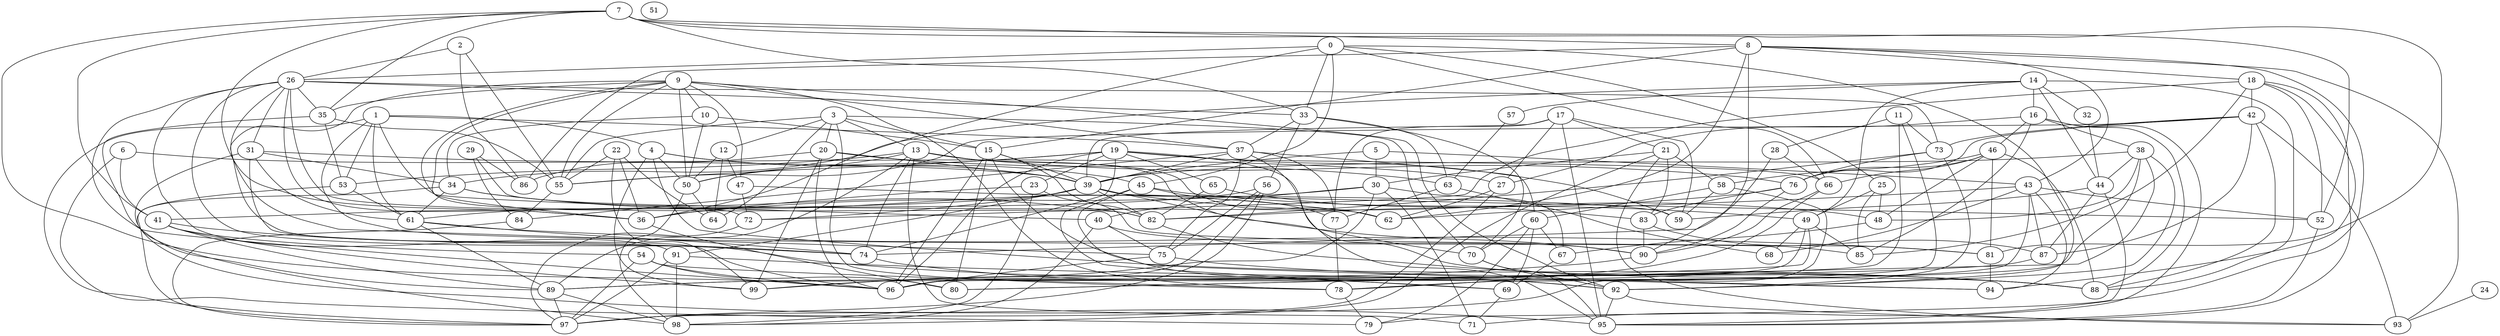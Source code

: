 strict graph "gnp_random_graph(100,0.06)" {
0;
1;
2;
3;
4;
5;
6;
7;
8;
9;
10;
11;
12;
13;
14;
15;
16;
17;
18;
19;
20;
21;
22;
23;
24;
25;
26;
27;
28;
29;
30;
31;
32;
33;
34;
35;
36;
37;
38;
39;
40;
41;
42;
43;
44;
45;
46;
47;
48;
49;
50;
51;
52;
53;
54;
55;
56;
57;
58;
59;
60;
61;
62;
63;
64;
65;
66;
67;
68;
69;
70;
71;
72;
73;
74;
75;
76;
77;
78;
79;
80;
81;
82;
83;
84;
85;
86;
87;
88;
89;
90;
91;
92;
93;
94;
95;
96;
97;
98;
99;
0 -- 33  [is_available=True, prob="0.118086948698"];
0 -- 66  [is_available=True, prob="0.405600679048"];
0 -- 36  [is_available=True, prob="1.0"];
0 -- 45  [is_available=True, prob="0.14558931659"];
0 -- 25  [is_available=True, prob="0.720146463236"];
0 -- 26  [is_available=True, prob="1.0"];
0 -- 92  [is_available=True, prob="0.380912569424"];
1 -- 97  [is_available=True, prob="1.0"];
1 -- 4  [is_available=True, prob="0.0961966508141"];
1 -- 37  [is_available=True, prob="0.966932098315"];
1 -- 40  [is_available=True, prob="0.879714401566"];
1 -- 85  [is_available=True, prob="0.494806268769"];
1 -- 61  [is_available=True, prob="1.0"];
1 -- 53  [is_available=True, prob="1.0"];
2 -- 26  [is_available=True, prob="0.742866641683"];
2 -- 86  [is_available=True, prob="0.554345378711"];
2 -- 55  [is_available=True, prob="0.645269462014"];
3 -- 64  [is_available=True, prob="0.379824275136"];
3 -- 70  [is_available=True, prob="0.913050768327"];
3 -- 12  [is_available=True, prob="1.0"];
3 -- 13  [is_available=True, prob="1.0"];
3 -- 78  [is_available=True, prob="0.707621961647"];
3 -- 15  [is_available=True, prob="0.086527511024"];
3 -- 20  [is_available=True, prob="0.172329274795"];
3 -- 55  [is_available=True, prob="0.17151630203"];
4 -- 99  [is_available=True, prob="0.389929575237"];
4 -- 39  [is_available=True, prob="0.20793719833"];
4 -- 45  [is_available=True, prob="1.0"];
4 -- 50  [is_available=True, prob="0.723130509336"];
4 -- 88  [is_available=True, prob="0.61650408637"];
5 -- 43  [is_available=True, prob="0.764202896485"];
5 -- 30  [is_available=True, prob="1.0"];
5 -- 39  [is_available=True, prob="0.300025464448"];
6 -- 41  [is_available=True, prob="0.190408480202"];
6 -- 27  [is_available=True, prob="0.998426200225"];
6 -- 79  [is_available=True, prob="0.946602746952"];
7 -- 96  [is_available=True, prob="0.144557330305"];
7 -- 33  [is_available=True, prob="0.385252129309"];
7 -- 35  [is_available=True, prob="0.777015220339"];
7 -- 36  [is_available=True, prob="1.0"];
7 -- 8  [is_available=True, prob="1.0"];
7 -- 41  [is_available=True, prob="1.0"];
7 -- 81  [is_available=True, prob="0.304558800428"];
7 -- 52  [is_available=True, prob="1.0"];
8 -- 71  [is_available=True, prob="0.798913266112"];
8 -- 43  [is_available=True, prob="0.503414903313"];
8 -- 15  [is_available=True, prob="1.0"];
8 -- 18  [is_available=True, prob="0.716503162702"];
8 -- 86  [is_available=True, prob="0.508475527777"];
8 -- 90  [is_available=True, prob="1.0"];
8 -- 93  [is_available=True, prob="0.483806941508"];
8 -- 62  [is_available=True, prob="0.620213246816"];
9 -- 96  [is_available=True, prob="1.0"];
9 -- 35  [is_available=True, prob="0.331928602437"];
9 -- 36  [is_available=True, prob="0.952952186744"];
9 -- 37  [is_available=True, prob="0.863022057069"];
9 -- 72  [is_available=True, prob="0.914955975693"];
9 -- 10  [is_available=True, prob="1.0"];
9 -- 78  [is_available=True, prob="0.528775160239"];
9 -- 47  [is_available=True, prob="0.559774835174"];
9 -- 50  [is_available=True, prob="1.0"];
9 -- 55  [is_available=True, prob="1.0"];
9 -- 92  [is_available=True, prob="1.0"];
10 -- 34  [is_available=True, prob="1.0"];
10 -- 50  [is_available=True, prob="0.235956621508"];
10 -- 15  [is_available=True, prob="0.852405829148"];
11 -- 73  [is_available=True, prob="0.00135692255711"];
11 -- 28  [is_available=True, prob="1.0"];
11 -- 78  [is_available=True, prob="1.0"];
11 -- 89  [is_available=True, prob="1.0"];
12 -- 64  [is_available=True, prob="0.788784211357"];
12 -- 50  [is_available=True, prob="0.170347420219"];
12 -- 47  [is_available=True, prob="0.51080731112"];
13 -- 70  [is_available=True, prob="1.0"];
13 -- 71  [is_available=True, prob="0.746524692627"];
13 -- 74  [is_available=True, prob="0.420246429202"];
13 -- 76  [is_available=True, prob="0.680178687598"];
13 -- 50  [is_available=True, prob="1.0"];
13 -- 53  [is_available=True, prob="1.0"];
13 -- 89  [is_available=True, prob="0.35596079997"];
13 -- 62  [is_available=True, prob="0.157016814932"];
14 -- 32  [is_available=True, prob="0.677976663795"];
14 -- 34  [is_available=True, prob="0.374737240974"];
14 -- 44  [is_available=True, prob="0.817407068545"];
14 -- 16  [is_available=True, prob="0.930405029056"];
14 -- 49  [is_available=True, prob="1.0"];
14 -- 88  [is_available=True, prob="0.557697873241"];
14 -- 57  [is_available=True, prob="0.0700230761807"];
15 -- 96  [is_available=True, prob="0.986909179965"];
15 -- 39  [is_available=True, prob="0.358759695363"];
15 -- 80  [is_available=True, prob="0.436211682292"];
15 -- 82  [is_available=True, prob="1.0"];
15 -- 94  [is_available=True, prob="0.434101374968"];
16 -- 38  [is_available=True, prob="0.234952977608"];
16 -- 95  [is_available=True, prob="0.443153091246"];
16 -- 46  [is_available=True, prob="0.691295358742"];
16 -- 88  [is_available=True, prob="0.905554231105"];
16 -- 27  [is_available=True, prob="0.000982703097926"];
16 -- 85  [is_available=True, prob="0.327704942606"];
17 -- 27  [is_available=True, prob="0.508436997202"];
17 -- 39  [is_available=True, prob="0.345175634563"];
17 -- 77  [is_available=True, prob="0.899313139315"];
17 -- 21  [is_available=True, prob="0.934613412203"];
17 -- 59  [is_available=True, prob="0.549099382665"];
17 -- 95  [is_available=True, prob="0.922739493872"];
18 -- 42  [is_available=True, prob="0.692481415477"];
18 -- 72  [is_available=True, prob="1.0"];
18 -- 52  [is_available=True, prob="0.733431240631"];
18 -- 85  [is_available=True, prob="0.88752113542"];
18 -- 94  [is_available=True, prob="0.118918759617"];
18 -- 95  [is_available=True, prob="0.202548395208"];
19 -- 96  [is_available=True, prob="1.0"];
19 -- 65  [is_available=True, prob="0.928725602112"];
19 -- 66  [is_available=True, prob="1.0"];
19 -- 74  [is_available=True, prob="0.871550465481"];
19 -- 23  [is_available=True, prob="1.0"];
19 -- 50  [is_available=True, prob="0.866797377781"];
19 -- 55  [is_available=True, prob="0.513019716433"];
19 -- 88  [is_available=True, prob="0.191583298744"];
19 -- 59  [is_available=True, prob="1.0"];
20 -- 96  [is_available=True, prob="1.0"];
20 -- 39  [is_available=True, prob="0.836252076463"];
20 -- 99  [is_available=True, prob="0.545492140563"];
20 -- 86  [is_available=True, prob="0.154741686157"];
20 -- 63  [is_available=True, prob="0.0113619431887"];
21 -- 98  [is_available=True, prob="0.135483589044"];
21 -- 83  [is_available=True, prob="0.800659694522"];
21 -- 58  [is_available=True, prob="1.0"];
21 -- 93  [is_available=True, prob="0.637820625643"];
21 -- 30  [is_available=True, prob="0.707479197925"];
22 -- 64  [is_available=True, prob="1.0"];
22 -- 99  [is_available=True, prob="1.0"];
22 -- 36  [is_available=True, prob="0.335687758863"];
22 -- 55  [is_available=True, prob="0.801389654636"];
23 -- 81  [is_available=True, prob="0.526966587284"];
23 -- 98  [is_available=True, prob="0.783484534418"];
23 -- 36  [is_available=True, prob="1.0"];
24 -- 93  [is_available=True, prob="0.184726276974"];
25 -- 48  [is_available=True, prob="0.839988121923"];
25 -- 85  [is_available=True, prob="0.948204128803"];
25 -- 49  [is_available=True, prob="0.57621686125"];
26 -- 33  [is_available=True, prob="0.248192116512"];
26 -- 35  [is_available=True, prob="0.859238799731"];
26 -- 36  [is_available=True, prob="0.350099596277"];
26 -- 73  [is_available=True, prob="0.42695733703"];
26 -- 74  [is_available=True, prob="0.312142389452"];
26 -- 75  [is_available=True, prob="0.657491657622"];
26 -- 96  [is_available=True, prob="0.56687066475"];
26 -- 82  [is_available=True, prob="0.672486639454"];
26 -- 91  [is_available=True, prob="0.671752115927"];
26 -- 31  [is_available=True, prob="1.0"];
27 -- 62  [is_available=True, prob="0.253578420875"];
27 -- 97  [is_available=True, prob="0.271976604661"];
28 -- 66  [is_available=True, prob="0.0798547857629"];
28 -- 74  [is_available=True, prob="1.0"];
29 -- 84  [is_available=True, prob="1.0"];
29 -- 86  [is_available=True, prob="0.19600933712"];
29 -- 62  [is_available=True, prob="0.589096777899"];
30 -- 67  [is_available=True, prob="0.110264635356"];
30 -- 36  [is_available=True, prob="0.549597146969"];
30 -- 71  [is_available=True, prob="0.248432720721"];
30 -- 40  [is_available=True, prob="0.445778022944"];
30 -- 99  [is_available=True, prob="1.0"];
31 -- 34  [is_available=True, prob="0.267913555817"];
31 -- 69  [is_available=True, prob="0.39690868516"];
31 -- 39  [is_available=True, prob="1.0"];
31 -- 61  [is_available=True, prob="0.350143278577"];
31 -- 95  [is_available=True, prob="1.0"];
32 -- 44  [is_available=True, prob="0.418355355467"];
33 -- 37  [is_available=True, prob="0.138719381272"];
33 -- 70  [is_available=True, prob="0.235167621004"];
33 -- 56  [is_available=True, prob="0.990205829536"];
33 -- 63  [is_available=True, prob="1.0"];
34 -- 97  [is_available=True, prob="0.24217342341"];
34 -- 82  [is_available=True, prob="0.892150108437"];
34 -- 61  [is_available=True, prob="0.941487758492"];
34 -- 62  [is_available=True, prob="0.497037542754"];
35 -- 53  [is_available=True, prob="0.256457550439"];
35 -- 55  [is_available=True, prob="0.978772998599"];
35 -- 89  [is_available=True, prob="1.0"];
36 -- 80  [is_available=True, prob="1.0"];
37 -- 39  [is_available=True, prob="0.0324477697227"];
37 -- 75  [is_available=True, prob="0.604765394771"];
37 -- 77  [is_available=True, prob="0.783628386097"];
37 -- 84  [is_available=True, prob="1.0"];
37 -- 60  [is_available=True, prob="0.768935451858"];
37 -- 95  [is_available=True, prob="0.0690089083492"];
38 -- 96  [is_available=True, prob="0.927390697689"];
38 -- 48  [is_available=True, prob="0.0734136142291"];
38 -- 39  [is_available=True, prob="0.628268818029"];
38 -- 80  [is_available=True, prob="0.774575583769"];
38 -- 44  [is_available=True, prob="0.64218443523"];
38 -- 92  [is_available=True, prob="0.164762443685"];
39 -- 72  [is_available=True, prob="0.698730425785"];
39 -- 41  [is_available=True, prob="0.116994346097"];
39 -- 48  [is_available=True, prob="0.364351397392"];
39 -- 82  [is_available=True, prob="0.343925302444"];
39 -- 52  [is_available=True, prob="0.577782646606"];
39 -- 90  [is_available=True, prob="0.839612503419"];
39 -- 91  [is_available=True, prob="0.505524218908"];
40 -- 90  [is_available=True, prob="0.318446272082"];
40 -- 75  [is_available=True, prob="1.0"];
40 -- 98  [is_available=True, prob="0.345831129351"];
41 -- 99  [is_available=True, prob="0.577210067983"];
41 -- 74  [is_available=True, prob="0.113688022154"];
41 -- 54  [is_available=True, prob="0.477186595554"];
41 -- 89  [is_available=True, prob="1.0"];
42 -- 73  [is_available=True, prob="1.0"];
42 -- 55  [is_available=True, prob="0.941319007867"];
42 -- 76  [is_available=True, prob="0.809094078068"];
42 -- 87  [is_available=True, prob="1.0"];
42 -- 88  [is_available=True, prob="0.821010893833"];
42 -- 93  [is_available=True, prob="0.704930983956"];
43 -- 68  [is_available=True, prob="0.498984023133"];
43 -- 78  [is_available=True, prob="1.0"];
43 -- 52  [is_available=True, prob="1.0"];
43 -- 94  [is_available=True, prob="1.0"];
43 -- 87  [is_available=True, prob="1.0"];
43 -- 62  [is_available=True, prob="0.403874943274"];
44 -- 79  [is_available=True, prob="1.0"];
44 -- 87  [is_available=True, prob="0.826117396059"];
44 -- 59  [is_available=True, prob="0.160637741478"];
45 -- 69  [is_available=True, prob="0.819451593222"];
45 -- 77  [is_available=True, prob="0.432357517337"];
45 -- 49  [is_available=True, prob="1.0"];
45 -- 92  [is_available=True, prob="0.14744216201"];
46 -- 48  [is_available=True, prob="1.0"];
46 -- 66  [is_available=True, prob="0.202069921015"];
46 -- 76  [is_available=True, prob="0.780578840241"];
46 -- 81  [is_available=True, prob="1.0"];
46 -- 88  [is_available=True, prob="0.397753404502"];
46 -- 58  [is_available=True, prob="0.440561759314"];
47 -- 72  [is_available=True, prob="1.0"];
47 -- 59  [is_available=True, prob="1.0"];
48 -- 67  [is_available=True, prob="1.0"];
49 -- 96  [is_available=True, prob="0.178740323396"];
49 -- 68  [is_available=True, prob="1.0"];
49 -- 80  [is_available=True, prob="0.155443511717"];
49 -- 85  [is_available=True, prob="0.46545863037"];
50 -- 64  [is_available=True, prob="1.0"];
50 -- 98  [is_available=True, prob="0.944743925791"];
52 -- 95  [is_available=True, prob="0.753155717211"];
53 -- 98  [is_available=True, prob="0.377627461251"];
53 -- 61  [is_available=True, prob="0.558440265087"];
54 -- 80  [is_available=True, prob="1.0"];
54 -- 97  [is_available=True, prob="0.958650625226"];
54 -- 78  [is_available=True, prob="0.708988397925"];
54 -- 96  [is_available=True, prob="0.252075441119"];
55 -- 84  [is_available=True, prob="0.78093415772"];
56 -- 96  [is_available=True, prob="0.71783639426"];
56 -- 75  [is_available=True, prob="0.848003832804"];
56 -- 61  [is_available=True, prob="0.708132598995"];
56 -- 97  [is_available=True, prob="1.0"];
57 -- 63  [is_available=True, prob="0.0659334142212"];
58 -- 97  [is_available=True, prob="1.0"];
58 -- 59  [is_available=True, prob="0.878437087624"];
58 -- 60  [is_available=True, prob="1.0"];
60 -- 67  [is_available=True, prob="0.898532605979"];
60 -- 70  [is_available=True, prob="0.930440169487"];
60 -- 79  [is_available=True, prob="0.944638222867"];
60 -- 69  [is_available=True, prob="1.0"];
61 -- 74  [is_available=True, prob="0.0203969234094"];
61 -- 81  [is_available=True, prob="1.0"];
61 -- 89  [is_available=True, prob="1.0"];
63 -- 68  [is_available=True, prob="0.695060607397"];
63 -- 77  [is_available=True, prob="0.232885007079"];
65 -- 83  [is_available=True, prob="0.227584267677"];
65 -- 82  [is_available=True, prob="1.0"];
66 -- 78  [is_available=True, prob="0.746688736543"];
66 -- 90  [is_available=True, prob="0.442660210882"];
67 -- 69  [is_available=True, prob="0.201342828009"];
69 -- 71  [is_available=True, prob="1.0"];
70 -- 92  [is_available=True, prob="0.364960069983"];
70 -- 95  [is_available=True, prob="0.940171799855"];
72 -- 97  [is_available=True, prob="0.0661532837027"];
73 -- 76  [is_available=True, prob="1.0"];
73 -- 82  [is_available=True, prob="0.853916867859"];
73 -- 92  [is_available=True, prob="0.424963513983"];
74 -- 92  [is_available=True, prob="0.759108985897"];
75 -- 96  [is_available=True, prob="0.154260162457"];
75 -- 88  [is_available=True, prob="1.0"];
76 -- 82  [is_available=True, prob="0.683902093028"];
76 -- 83  [is_available=True, prob="0.0495473360031"];
76 -- 90  [is_available=True, prob="0.456456427792"];
77 -- 78  [is_available=True, prob="0.0538812301534"];
78 -- 79  [is_available=True, prob="0.66830943218"];
81 -- 94  [is_available=True, prob="0.74030823748"];
82 -- 88  [is_available=True, prob="0.974050230003"];
83 -- 90  [is_available=True, prob="0.44038068239"];
83 -- 87  [is_available=True, prob="1.0"];
84 -- 97  [is_available=True, prob="1.0"];
87 -- 89  [is_available=True, prob="0.404689317767"];
89 -- 97  [is_available=True, prob="1.0"];
89 -- 98  [is_available=True, prob="0.117966923475"];
90 -- 99  [is_available=True, prob="0.369849326231"];
91 -- 97  [is_available=True, prob="0.176336626959"];
91 -- 98  [is_available=True, prob="1.0"];
91 -- 94  [is_available=True, prob="0.63192115643"];
92 -- 93  [is_available=True, prob="0.367601807479"];
92 -- 95  [is_available=True, prob="0.851534460291"];
}
